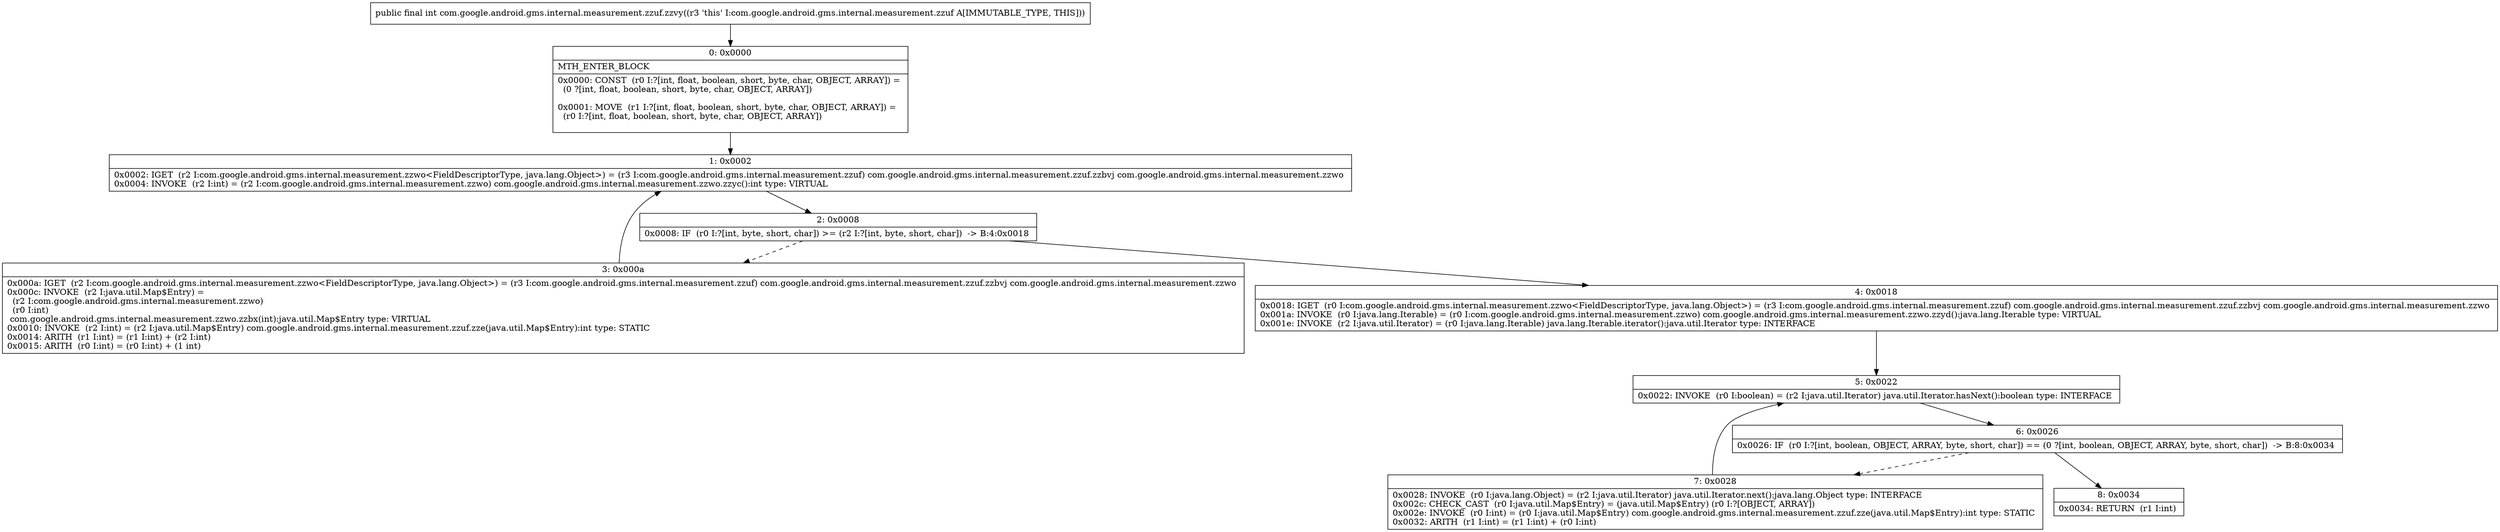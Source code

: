digraph "CFG forcom.google.android.gms.internal.measurement.zzuf.zzvy()I" {
Node_0 [shape=record,label="{0\:\ 0x0000|MTH_ENTER_BLOCK\l|0x0000: CONST  (r0 I:?[int, float, boolean, short, byte, char, OBJECT, ARRAY]) = \l  (0 ?[int, float, boolean, short, byte, char, OBJECT, ARRAY])\l \l0x0001: MOVE  (r1 I:?[int, float, boolean, short, byte, char, OBJECT, ARRAY]) = \l  (r0 I:?[int, float, boolean, short, byte, char, OBJECT, ARRAY])\l \l}"];
Node_1 [shape=record,label="{1\:\ 0x0002|0x0002: IGET  (r2 I:com.google.android.gms.internal.measurement.zzwo\<FieldDescriptorType, java.lang.Object\>) = (r3 I:com.google.android.gms.internal.measurement.zzuf) com.google.android.gms.internal.measurement.zzuf.zzbvj com.google.android.gms.internal.measurement.zzwo \l0x0004: INVOKE  (r2 I:int) = (r2 I:com.google.android.gms.internal.measurement.zzwo) com.google.android.gms.internal.measurement.zzwo.zzyc():int type: VIRTUAL \l}"];
Node_2 [shape=record,label="{2\:\ 0x0008|0x0008: IF  (r0 I:?[int, byte, short, char]) \>= (r2 I:?[int, byte, short, char])  \-\> B:4:0x0018 \l}"];
Node_3 [shape=record,label="{3\:\ 0x000a|0x000a: IGET  (r2 I:com.google.android.gms.internal.measurement.zzwo\<FieldDescriptorType, java.lang.Object\>) = (r3 I:com.google.android.gms.internal.measurement.zzuf) com.google.android.gms.internal.measurement.zzuf.zzbvj com.google.android.gms.internal.measurement.zzwo \l0x000c: INVOKE  (r2 I:java.util.Map$Entry) = \l  (r2 I:com.google.android.gms.internal.measurement.zzwo)\l  (r0 I:int)\l com.google.android.gms.internal.measurement.zzwo.zzbx(int):java.util.Map$Entry type: VIRTUAL \l0x0010: INVOKE  (r2 I:int) = (r2 I:java.util.Map$Entry) com.google.android.gms.internal.measurement.zzuf.zze(java.util.Map$Entry):int type: STATIC \l0x0014: ARITH  (r1 I:int) = (r1 I:int) + (r2 I:int) \l0x0015: ARITH  (r0 I:int) = (r0 I:int) + (1 int) \l}"];
Node_4 [shape=record,label="{4\:\ 0x0018|0x0018: IGET  (r0 I:com.google.android.gms.internal.measurement.zzwo\<FieldDescriptorType, java.lang.Object\>) = (r3 I:com.google.android.gms.internal.measurement.zzuf) com.google.android.gms.internal.measurement.zzuf.zzbvj com.google.android.gms.internal.measurement.zzwo \l0x001a: INVOKE  (r0 I:java.lang.Iterable) = (r0 I:com.google.android.gms.internal.measurement.zzwo) com.google.android.gms.internal.measurement.zzwo.zzyd():java.lang.Iterable type: VIRTUAL \l0x001e: INVOKE  (r2 I:java.util.Iterator) = (r0 I:java.lang.Iterable) java.lang.Iterable.iterator():java.util.Iterator type: INTERFACE \l}"];
Node_5 [shape=record,label="{5\:\ 0x0022|0x0022: INVOKE  (r0 I:boolean) = (r2 I:java.util.Iterator) java.util.Iterator.hasNext():boolean type: INTERFACE \l}"];
Node_6 [shape=record,label="{6\:\ 0x0026|0x0026: IF  (r0 I:?[int, boolean, OBJECT, ARRAY, byte, short, char]) == (0 ?[int, boolean, OBJECT, ARRAY, byte, short, char])  \-\> B:8:0x0034 \l}"];
Node_7 [shape=record,label="{7\:\ 0x0028|0x0028: INVOKE  (r0 I:java.lang.Object) = (r2 I:java.util.Iterator) java.util.Iterator.next():java.lang.Object type: INTERFACE \l0x002c: CHECK_CAST  (r0 I:java.util.Map$Entry) = (java.util.Map$Entry) (r0 I:?[OBJECT, ARRAY]) \l0x002e: INVOKE  (r0 I:int) = (r0 I:java.util.Map$Entry) com.google.android.gms.internal.measurement.zzuf.zze(java.util.Map$Entry):int type: STATIC \l0x0032: ARITH  (r1 I:int) = (r1 I:int) + (r0 I:int) \l}"];
Node_8 [shape=record,label="{8\:\ 0x0034|0x0034: RETURN  (r1 I:int) \l}"];
MethodNode[shape=record,label="{public final int com.google.android.gms.internal.measurement.zzuf.zzvy((r3 'this' I:com.google.android.gms.internal.measurement.zzuf A[IMMUTABLE_TYPE, THIS])) }"];
MethodNode -> Node_0;
Node_0 -> Node_1;
Node_1 -> Node_2;
Node_2 -> Node_3[style=dashed];
Node_2 -> Node_4;
Node_3 -> Node_1;
Node_4 -> Node_5;
Node_5 -> Node_6;
Node_6 -> Node_7[style=dashed];
Node_6 -> Node_8;
Node_7 -> Node_5;
}

